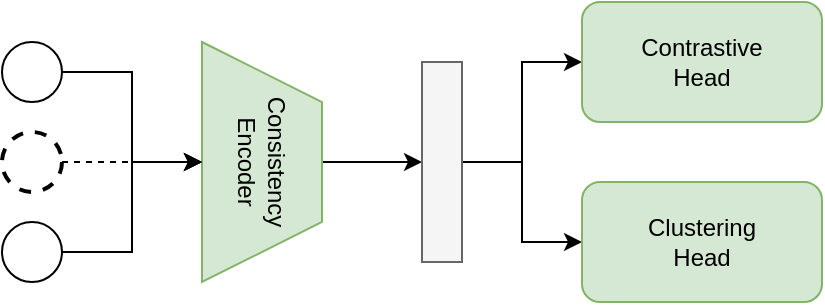 <mxfile version="21.0.2" type="github">
  <diagram id="ai7Lo1Sau0IDjWJQkmP9" name="Page-1">
    <mxGraphModel dx="1174" dy="658" grid="1" gridSize="10" guides="1" tooltips="1" connect="1" arrows="1" fold="1" page="1" pageScale="1" pageWidth="850" pageHeight="1100" math="0" shadow="0">
      <root>
        <mxCell id="0" />
        <mxCell id="1" parent="0" />
        <mxCell id="_bm8M7ZN4UZ2x1WnYVeR-11" style="edgeStyle=orthogonalEdgeStyle;rounded=0;orthogonalLoop=1;jettySize=auto;html=1;exitX=0.5;exitY=0;exitDx=0;exitDy=0;" edge="1" parent="1" source="_bm8M7ZN4UZ2x1WnYVeR-1" target="_bm8M7ZN4UZ2x1WnYVeR-10">
          <mxGeometry relative="1" as="geometry" />
        </mxCell>
        <mxCell id="_bm8M7ZN4UZ2x1WnYVeR-1" value="Consistency&lt;br&gt;Encoder" style="shape=trapezoid;perimeter=trapezoidPerimeter;whiteSpace=wrap;html=1;fixedSize=1;rotation=90;size=30;fillColor=#d5e8d4;strokeColor=#82b366;" vertex="1" parent="1">
          <mxGeometry x="110" y="140" width="120" height="60" as="geometry" />
        </mxCell>
        <mxCell id="_bm8M7ZN4UZ2x1WnYVeR-8" style="edgeStyle=orthogonalEdgeStyle;rounded=0;orthogonalLoop=1;jettySize=auto;html=1;exitX=1;exitY=0.5;exitDx=0;exitDy=0;" edge="1" parent="1" source="_bm8M7ZN4UZ2x1WnYVeR-2" target="_bm8M7ZN4UZ2x1WnYVeR-1">
          <mxGeometry relative="1" as="geometry" />
        </mxCell>
        <mxCell id="_bm8M7ZN4UZ2x1WnYVeR-2" value="" style="ellipse;whiteSpace=wrap;html=1;aspect=fixed;" vertex="1" parent="1">
          <mxGeometry x="40" y="110" width="30" height="30" as="geometry" />
        </mxCell>
        <mxCell id="_bm8M7ZN4UZ2x1WnYVeR-7" style="edgeStyle=orthogonalEdgeStyle;rounded=0;orthogonalLoop=1;jettySize=auto;html=1;exitX=1;exitY=0.5;exitDx=0;exitDy=0;dashed=1;" edge="1" parent="1" source="_bm8M7ZN4UZ2x1WnYVeR-3" target="_bm8M7ZN4UZ2x1WnYVeR-1">
          <mxGeometry relative="1" as="geometry" />
        </mxCell>
        <mxCell id="_bm8M7ZN4UZ2x1WnYVeR-3" value="" style="ellipse;whiteSpace=wrap;html=1;aspect=fixed;dashed=1;strokeWidth=2;" vertex="1" parent="1">
          <mxGeometry x="40" y="155" width="30" height="30" as="geometry" />
        </mxCell>
        <mxCell id="_bm8M7ZN4UZ2x1WnYVeR-9" style="edgeStyle=orthogonalEdgeStyle;rounded=0;orthogonalLoop=1;jettySize=auto;html=1;exitX=1;exitY=0.5;exitDx=0;exitDy=0;" edge="1" parent="1" source="_bm8M7ZN4UZ2x1WnYVeR-4" target="_bm8M7ZN4UZ2x1WnYVeR-1">
          <mxGeometry relative="1" as="geometry" />
        </mxCell>
        <mxCell id="_bm8M7ZN4UZ2x1WnYVeR-4" value="" style="ellipse;whiteSpace=wrap;html=1;aspect=fixed;" vertex="1" parent="1">
          <mxGeometry x="40" y="200" width="30" height="30" as="geometry" />
        </mxCell>
        <mxCell id="_bm8M7ZN4UZ2x1WnYVeR-13" style="edgeStyle=orthogonalEdgeStyle;rounded=0;orthogonalLoop=1;jettySize=auto;html=1;exitX=0.5;exitY=0;exitDx=0;exitDy=0;" edge="1" parent="1" source="_bm8M7ZN4UZ2x1WnYVeR-10" target="_bm8M7ZN4UZ2x1WnYVeR-12">
          <mxGeometry relative="1" as="geometry" />
        </mxCell>
        <mxCell id="_bm8M7ZN4UZ2x1WnYVeR-15" style="edgeStyle=orthogonalEdgeStyle;rounded=0;orthogonalLoop=1;jettySize=auto;html=1;exitX=0.5;exitY=0;exitDx=0;exitDy=0;" edge="1" parent="1" source="_bm8M7ZN4UZ2x1WnYVeR-10" target="_bm8M7ZN4UZ2x1WnYVeR-14">
          <mxGeometry relative="1" as="geometry" />
        </mxCell>
        <mxCell id="_bm8M7ZN4UZ2x1WnYVeR-10" value="" style="rounded=0;whiteSpace=wrap;html=1;rotation=90;fillColor=#f5f5f5;fontColor=#333333;strokeColor=#666666;" vertex="1" parent="1">
          <mxGeometry x="210" y="160" width="100" height="20" as="geometry" />
        </mxCell>
        <mxCell id="_bm8M7ZN4UZ2x1WnYVeR-12" value="Contrastive &lt;br&gt;Head" style="rounded=1;whiteSpace=wrap;html=1;fillColor=#d5e8d4;strokeColor=#82b366;" vertex="1" parent="1">
          <mxGeometry x="330" y="90" width="120" height="60" as="geometry" />
        </mxCell>
        <mxCell id="_bm8M7ZN4UZ2x1WnYVeR-14" value="Clustering&lt;br&gt;Head" style="rounded=1;whiteSpace=wrap;html=1;fillColor=#d5e8d4;strokeColor=#82b366;" vertex="1" parent="1">
          <mxGeometry x="330" y="180" width="120" height="60" as="geometry" />
        </mxCell>
      </root>
    </mxGraphModel>
  </diagram>
</mxfile>
